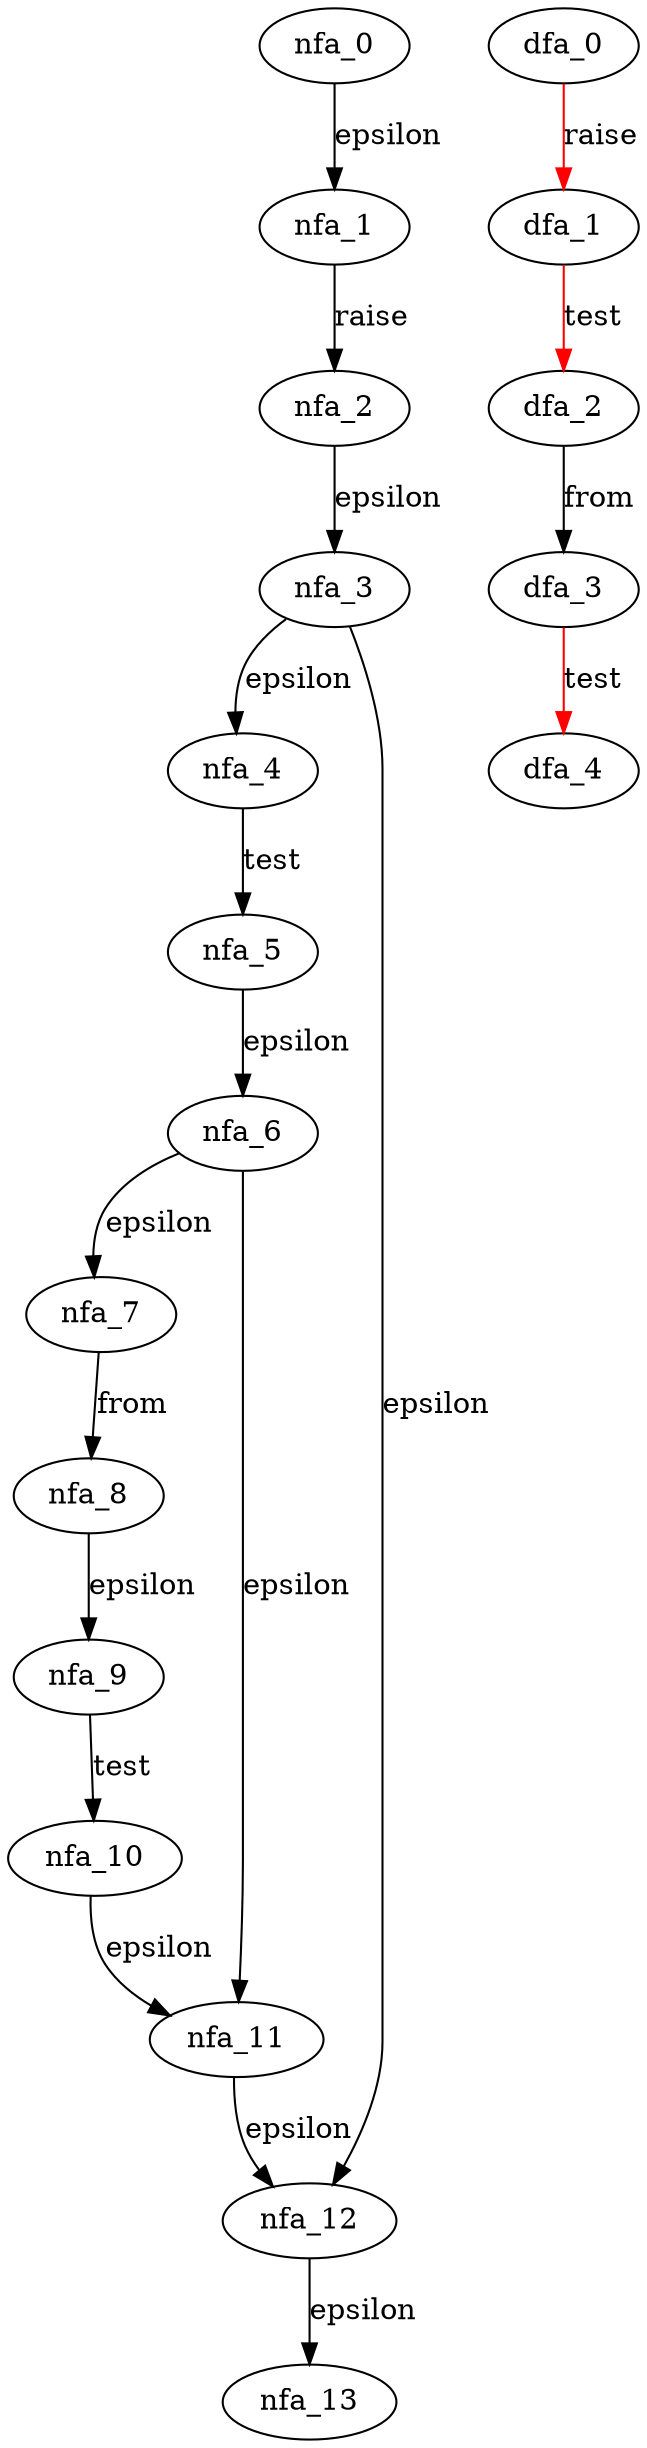 digraph raise_stmt {
 subgraph raise_stmt_nfa {
  nfa_0->nfa_1[label=epsilon]
  nfa_1->nfa_2[label="raise"]
  nfa_2->nfa_3[label=epsilon]
  nfa_3->nfa_4[label=epsilon]
  nfa_4->nfa_5[label=test]
  nfa_5->nfa_6[label=epsilon]
  nfa_6->nfa_7[label=epsilon]
  nfa_7->nfa_8[label="from"]
  nfa_8->nfa_9[label=epsilon]
  nfa_9->nfa_10[label=test]
  nfa_10->nfa_11[label=epsilon]
  nfa_11->nfa_12[label=epsilon]
  nfa_12->nfa_13[label=epsilon]
  nfa_6->nfa_11[label=epsilon]
  nfa_3->nfa_12[label=epsilon]
  }
 subgraph raise_stmt_dfa {
  dfa_0->dfa_1[label="raise",color=red]
  dfa_1->dfa_2[label=test,color=red]
  dfa_2->dfa_3[label="from"]
  dfa_3->dfa_4[label=test,color=red]
  }
}
